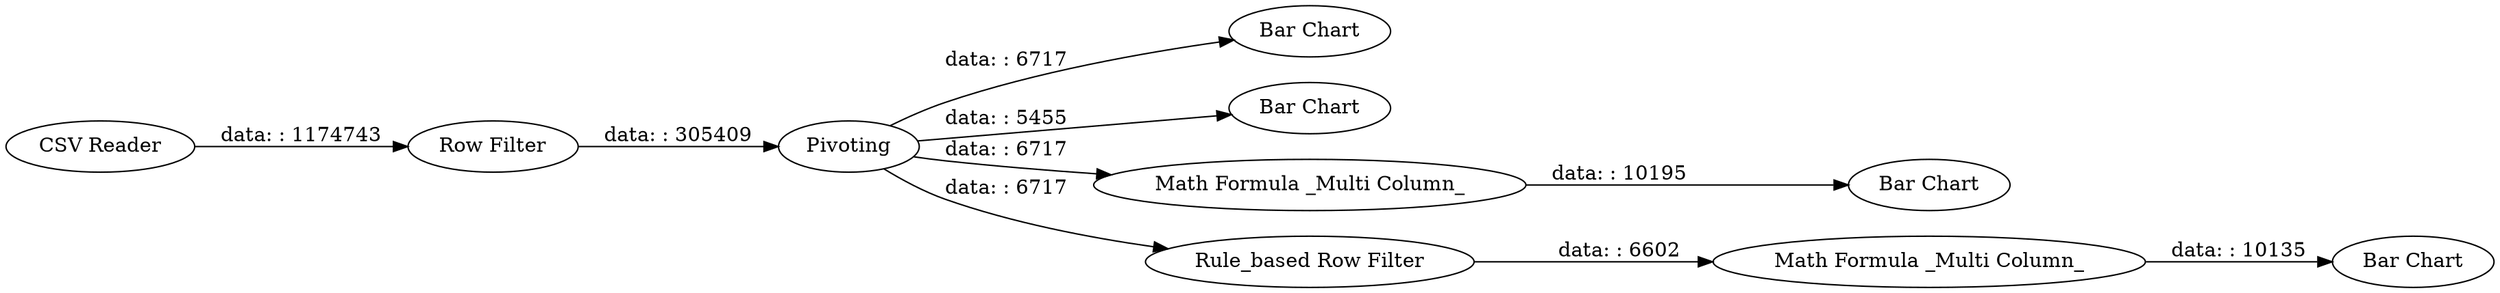 digraph {
	"-4034517323370910974_3" [label="CSV Reader"]
	"-4034517323370910974_7" [label=Pivoting]
	"-4034517323370910974_15" [label="Bar Chart"]
	"-4034517323370910974_21" [label="Math Formula _Multi Column_"]
	"-4034517323370910974_22" [label="Bar Chart"]
	"-4034517323370910974_16" [label="Bar Chart"]
	"-4034517323370910974_14" [label="Bar Chart"]
	"-4034517323370910974_4" [label="Row Filter"]
	"-4034517323370910974_11" [label="Math Formula _Multi Column_"]
	"-4034517323370910974_25" [label="Rule_based Row Filter"]
	"-4034517323370910974_7" -> "-4034517323370910974_15" [label="data: : 6717"]
	"-4034517323370910974_3" -> "-4034517323370910974_4" [label="data: : 1174743"]
	"-4034517323370910974_4" -> "-4034517323370910974_7" [label="data: : 305409"]
	"-4034517323370910974_25" -> "-4034517323370910974_21" [label="data: : 6602"]
	"-4034517323370910974_7" -> "-4034517323370910974_11" [label="data: : 6717"]
	"-4034517323370910974_7" -> "-4034517323370910974_25" [label="data: : 6717"]
	"-4034517323370910974_11" -> "-4034517323370910974_16" [label="data: : 10195"]
	"-4034517323370910974_21" -> "-4034517323370910974_22" [label="data: : 10135"]
	"-4034517323370910974_7" -> "-4034517323370910974_14" [label="data: : 5455"]
	rankdir=LR
}
